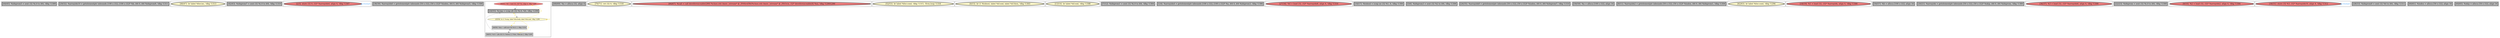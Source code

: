 
digraph G {





subgraph cluster27 {


node150 [penwidth=3.0,fontsize=20,fillcolor=grey,label="[44/45]  %idxprom5 = sext i32 %i.0 to i64, !dbg !1309",shape=rectangle,style=filled ]



}

subgraph cluster28 {


node151 [penwidth=3.0,fontsize=20,fillcolor=grey,label="[29/32]  %arrayidx10 = getelementptr inbounds [100 x i32], [100 x i32]* %b, i64 0, i64 %idxprom9, !dbg !1311",shape=rectangle,style=filled ]



}

subgraph cluster26 {


node149 [penwidth=3.0,fontsize=20,fillcolor=lemonchiffon,label="[46/47]  br label %for.inc, !dbg !1313",shape=ellipse,style=filled ]



}

subgraph cluster29 {


node152 [penwidth=3.0,fontsize=20,fillcolor=grey,label="[42/43]  %idxprom7 = sext i32 %i.0 to i64, !dbg !1310",shape=rectangle,style=filled ]



}

subgraph cluster25 {


node148 [penwidth=3.0,fontsize=20,fillcolor=lightcoral,label="[2/3]  store i32 0, i32* %arrayidx4, align 4, !dbg !1307",shape=ellipse,style=filled ]

node148->node148 [style=solid,color=dodgerblue,label="O|indep|0",penwidth=1.0,fontcolor=dodgerblue ]


}

subgraph cluster24 {


node147 [penwidth=3.0,fontsize=20,fillcolor=grey,label="[38/39]  %arrayidx6 = getelementptr inbounds [50 x i32], [50 x i32]* %index, i64 0, i64 %idxprom5, !dbg !1309",shape=rectangle,style=filled ]



}

subgraph cluster22 {


node145 [fillcolor=lightcoral,label="[40/41]  %0 = load i32, i32* %n, align 4, !dbg !1297",shape=ellipse,style=filled ]
node144 [penwidth=3.0,fontsize=20,fillcolor=grey,label="[24/55]  %cmp = icmp slt i32 %i.0, %0, !dbg !1298",shape=rectangle,style=filled ]
node143 [fillcolor=lemonchiffon,label="[25/54]  br i1 %cmp, label %for.body, label %for.end, !dbg !1299",shape=ellipse,style=filled ]
node141 [fillcolor=grey,label="[48/51]  %i.0 = phi i32 [ 0, %entry ], [ %inc, %for.inc ], !dbg !1295",shape=rectangle,style=filled ]
node142 [fillcolor=grey,label="[49/50]  %inc = add nsw i32 %i.0, 1, !dbg !1314",shape=rectangle,style=filled ]

node143->node143 [style=solid,color=gold,label="C",penwidth=1.0,fontcolor=gold ]
node143->node141 [style=solid,color=gold,label="C",penwidth=1.0,fontcolor=gold ]
node143->node142 [style=solid,color=gold,label="C",penwidth=1.0,fontcolor=gold ]
node141->node144 [style=solid,color=black,label="",penwidth=0.5,fontcolor=black ]
node143->node144 [style=solid,color=gold,label="C",penwidth=1.0,fontcolor=gold ]
node142->node141 [style=solid,color=black,label="",penwidth=0.5,fontcolor=black ]
node143->node145 [style=solid,color=gold,label="C",penwidth=1.0,fontcolor=gold ]
node145->node144 [style=solid,color=black,label="",penwidth=0.5,fontcolor=black ]
node144->node143 [style=solid,color=black,label="",penwidth=0.5,fontcolor=black ]
node141->node142 [style=solid,color=black,label="",penwidth=0.5,fontcolor=black ]


}

subgraph cluster20 {


node139 [penwidth=3.0,fontsize=20,fillcolor=grey,label="[68/69]  %n = alloca i32, align 4",shape=rectangle,style=filled ]



}

subgraph cluster18 {


node137 [penwidth=3.0,fontsize=20,fillcolor=lemonchiffon,label="[70/71]  ret i32 0, !dbg !1318",shape=ellipse,style=filled ]



}

subgraph cluster16 {


node135 [penwidth=3.0,fontsize=20,fillcolor=lightcoral,label="[66/67]  %call = call dereferenceable(280) %class.std::basic_istream* @_ZNSirsERi(%class.std::basic_istream* @_ZSt3cin, i32* dereferenceable(4) %n), !dbg !12901290",shape=ellipse,style=filled ]



}

subgraph cluster17 {


node136 [penwidth=3.0,fontsize=20,fillcolor=lemonchiffon,label="[52/53]  br label %for.cond, !dbg !1315, !llvm.loop !1316",shape=ellipse,style=filled ]



}

subgraph cluster4 {


node123 [penwidth=3.0,fontsize=20,fillcolor=lemonchiffon,label="[0/15]  br i1 %tobool, label %if.end, label %if.then, !dbg !1303",shape=ellipse,style=filled ]



}

subgraph cluster3 {


node122 [penwidth=3.0,fontsize=20,fillcolor=lemonchiffon,label="[13/14]  br label %if.end, !dbg !1308",shape=ellipse,style=filled ]



}

subgraph cluster2 {


node121 [penwidth=3.0,fontsize=20,fillcolor=grey,label="[7/12]  %idxprom1 = sext i32 %i.0 to i64, !dbg !1304",shape=rectangle,style=filled ]



}

subgraph cluster1 {


node120 [penwidth=3.0,fontsize=20,fillcolor=grey,label="[1/4]  %arrayidx4 = getelementptr inbounds [100 x i32], [100 x i32]* %a, i64 0, i64 %idxprom3, !dbg !1306",shape=rectangle,style=filled ]



}

subgraph cluster12 {


node131 [penwidth=3.0,fontsize=20,fillcolor=lightcoral,label="[27/34]  %4 = load i32, i32* %arrayidx8, align 4, !dbg !1310",shape=ellipse,style=filled ]



}

subgraph cluster5 {


node124 [penwidth=3.0,fontsize=20,fillcolor=grey,label="[16/17]  %tobool = icmp ne i32 %1, 0, !dbg !1300",shape=rectangle,style=filled ]



}

subgraph cluster0 {


node119 [penwidth=3.0,fontsize=20,fillcolor=grey,label="[5/6]  %idxprom3 = sext i32 %2 to i64, !dbg !1306",shape=rectangle,style=filled ]



}

subgraph cluster31 {


node154 [penwidth=3.0,fontsize=20,fillcolor=grey,label="[26/35]  %arrayidx8 = getelementptr inbounds [50 x i32], [50 x i32]* %index, i64 0, i64 %idxprom7, !dbg !1310",shape=rectangle,style=filled ]



}

subgraph cluster30 {


node153 [penwidth=3.0,fontsize=20,fillcolor=grey,label="[58/59]  %a = alloca [100 x i32], align 16",shape=rectangle,style=filled ]



}

subgraph cluster6 {


node125 [penwidth=3.0,fontsize=20,fillcolor=grey,label="[8/11]  %arrayidx2 = getelementptr inbounds [50 x i32], [50 x i32]* %index, i64 0, i64 %idxprom1, !dbg !1304",shape=rectangle,style=filled ]



}

subgraph cluster14 {


node133 [penwidth=3.0,fontsize=20,fillcolor=lemonchiffon,label="[62/63]  br label %for.cond, !dbg !1294",shape=ellipse,style=filled ]



}

subgraph cluster7 {


node126 [penwidth=3.0,fontsize=20,fillcolor=lightcoral,label="[18/19]  %1 = load i32, i32* %arrayidx, align 4, !dbg !1300",shape=ellipse,style=filled ]



}

subgraph cluster23 {


node146 [penwidth=3.0,fontsize=20,fillcolor=grey,label="[56/57]  %b = alloca [100 x i32], align 16",shape=rectangle,style=filled ]



}

subgraph cluster8 {


node127 [penwidth=3.0,fontsize=20,fillcolor=grey,label="[20/21]  %arrayidx = getelementptr inbounds [50 x i32], [50 x i32]* %skip, i64 0, i64 %idxprom, !dbg !1300",shape=rectangle,style=filled ]



}

subgraph cluster21 {


node140 [penwidth=3.0,fontsize=20,fillcolor=lightcoral,label="[36/37]  %3 = load i32, i32* %arrayidx6, align 4, !dbg !1309",shape=ellipse,style=filled ]



}

subgraph cluster9 {


node128 [penwidth=3.0,fontsize=20,fillcolor=grey,label="[22/23]  %idxprom = sext i32 %i.0 to i64, !dbg !1300",shape=rectangle,style=filled ]



}

subgraph cluster19 {


node138 [penwidth=3.0,fontsize=20,fillcolor=lightcoral,label="[9/10]  %2 = load i32, i32* %arrayidx2, align 4, !dbg !1304",shape=ellipse,style=filled ]



}

subgraph cluster10 {


node129 [penwidth=3.0,fontsize=20,fillcolor=lightcoral,label="[30/31]  store i32 %3, i32* %arrayidx10, align 4, !dbg !1312",shape=ellipse,style=filled ]

node129->node129 [style=solid,color=dodgerblue,label="O|indep|0",penwidth=1.0,fontcolor=dodgerblue ]


}

subgraph cluster11 {


node130 [penwidth=3.0,fontsize=20,fillcolor=grey,label="[28/33]  %idxprom9 = sext i32 %4 to i64, !dbg !1311",shape=rectangle,style=filled ]



}

subgraph cluster13 {


node132 [penwidth=3.0,fontsize=20,fillcolor=grey,label="[60/61]  %index = alloca [50 x i32], align 16",shape=rectangle,style=filled ]



}

subgraph cluster15 {


node134 [penwidth=3.0,fontsize=20,fillcolor=grey,label="[64/65]  %skip = alloca [50 x i32], align 16",shape=rectangle,style=filled ]



}

}
